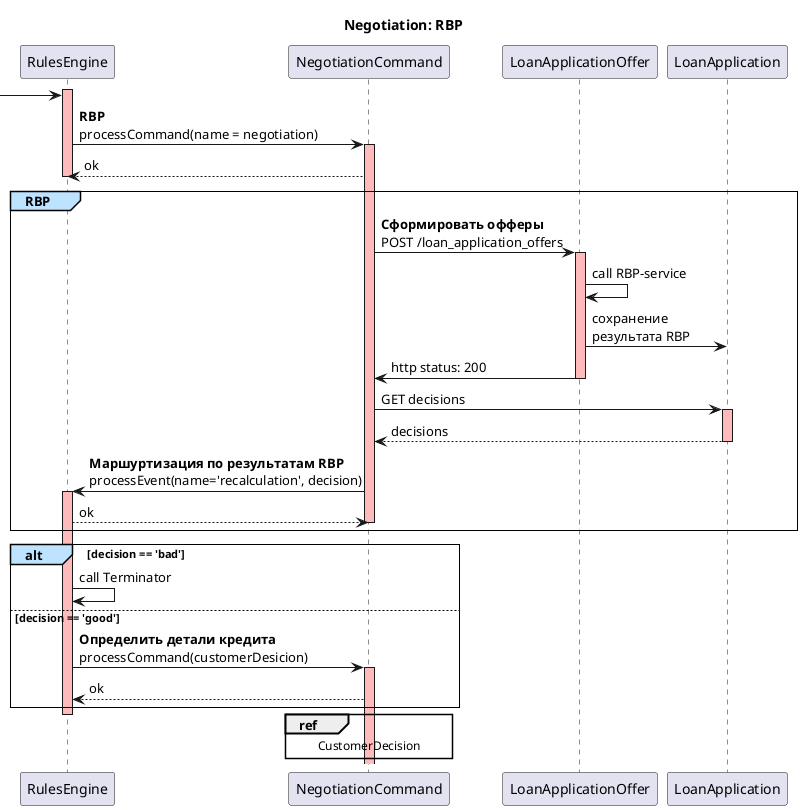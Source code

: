 @startuml

skinparam sequence {
    LifeLineBackgroundColor FFBBBB
    GroupBackgroundColor    #BDE3FF
    GroupBorderThickness    1
    ReferenceBorderThickness 1
    
}

title: Negotiation: RBP

'participant "FrontOffice" as FO
'participant "HumanTask" as HT
'participant "FO Notification" as NF
participant "RulesEngine" as RE
participant "NegotiationCommand" as NegComm
participant "LoanApplicationOffer" as RBP
participant "LoanApplication" as LoanApp
'participant "Handler" as Hndl

activate RE
[-> RE 
RE -> NegComm ++: <b>RBP</b> \nprocessCommand(name = negotiation)
NegComm --> RE : ok
deactivate RE
group RBP

NegComm -> RBP ++: <b>Сформировать офферы</b> \nPOST /loan_application_offers 
RBP -> RBP :  call RBP-service
RBP -> LoanApp : сохранение \nрезультата RBP
RBP -> NegComm --: http status: 200
NegComm -> LoanApp ++: GET decisions
LoanApp --> NegComm : decisions
deactivate LoanApp
NegComm -> RE ++: <b>Маршуртизация по результатам RBP</b> \nprocessEvent(name='recalculation', decision)
RE --> NegComm : ok
deactivate NegComm
end

alt decision == 'bad'
 RE -> RE : call Terminator
else decision == 'good'
 RE -> NegComm ++: <b>Определить детали кредита</b> \nprocessCommand(customerDesicion)
 NegComm --> RE : ok
end
deactivate RE

ref over NegComm : CustomerDecision
'NegComm -> Hndl : processCommand(name = 'customerDecision')

@enduml